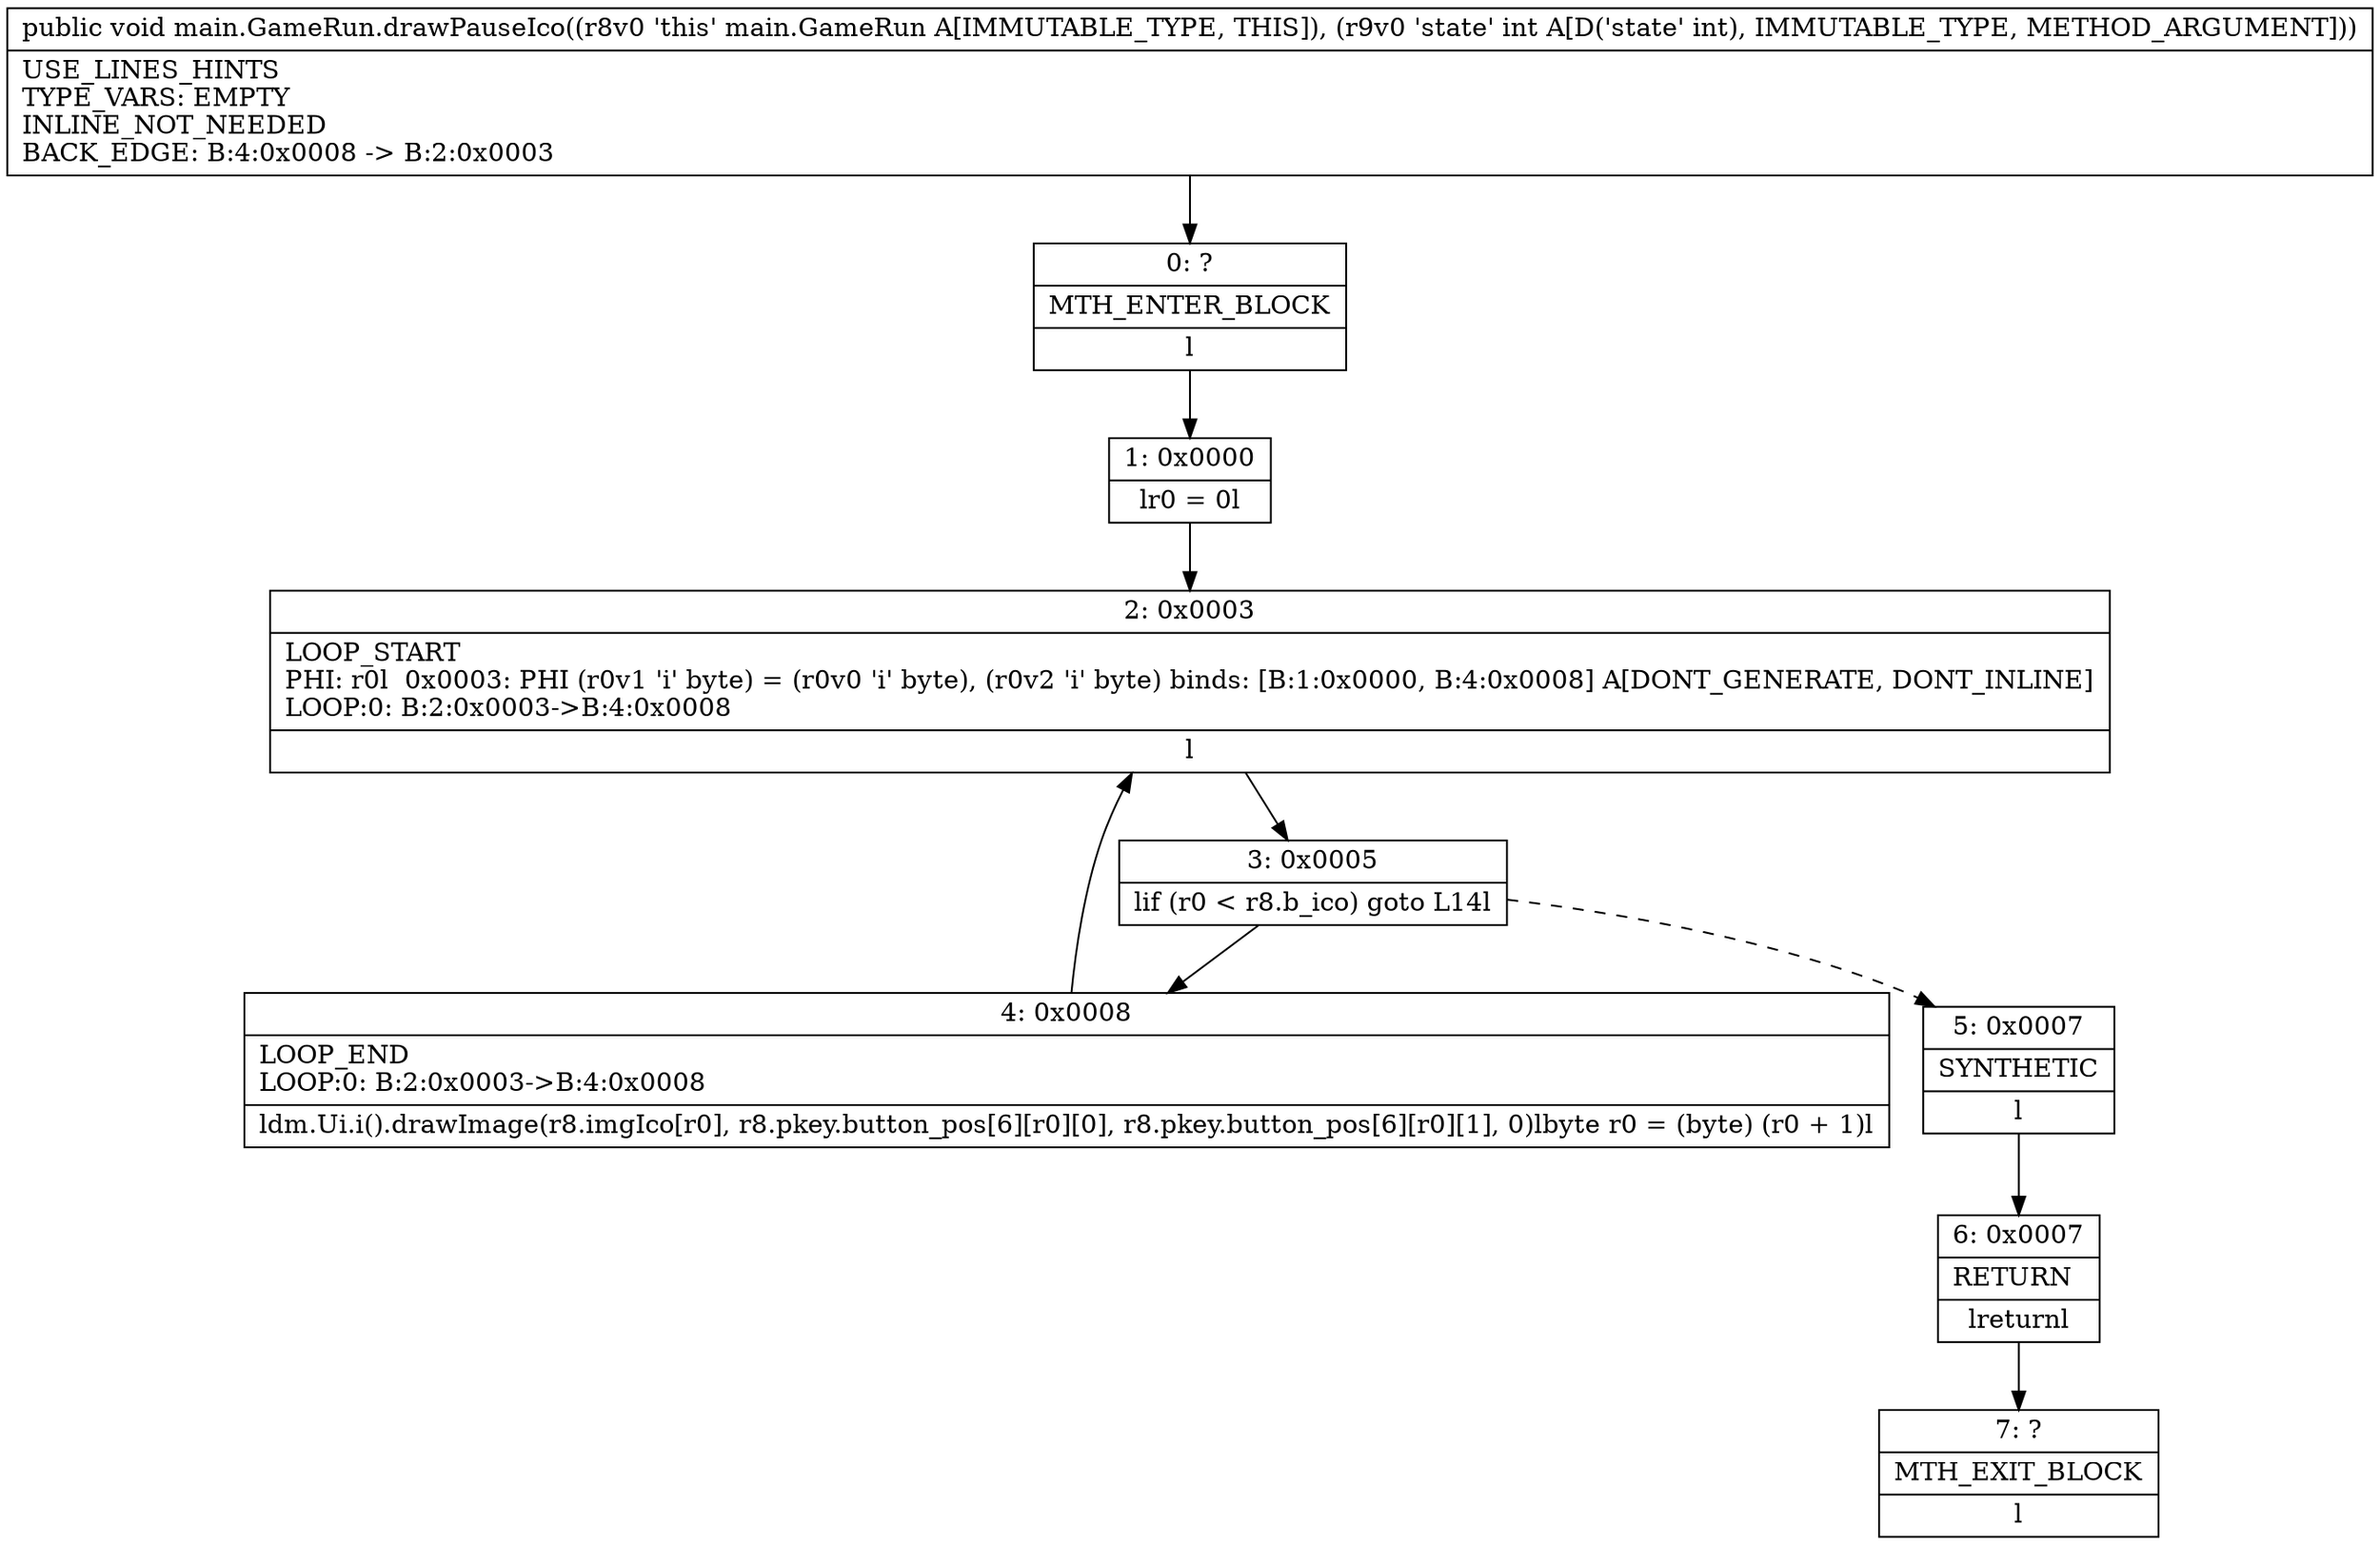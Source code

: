 digraph "CFG formain.GameRun.drawPauseIco(I)V" {
Node_0 [shape=record,label="{0\:\ ?|MTH_ENTER_BLOCK\l|l}"];
Node_1 [shape=record,label="{1\:\ 0x0000|lr0 = 0l}"];
Node_2 [shape=record,label="{2\:\ 0x0003|LOOP_START\lPHI: r0l  0x0003: PHI (r0v1 'i' byte) = (r0v0 'i' byte), (r0v2 'i' byte) binds: [B:1:0x0000, B:4:0x0008] A[DONT_GENERATE, DONT_INLINE]\lLOOP:0: B:2:0x0003\-\>B:4:0x0008\l|l}"];
Node_3 [shape=record,label="{3\:\ 0x0005|lif (r0 \< r8.b_ico) goto L14l}"];
Node_4 [shape=record,label="{4\:\ 0x0008|LOOP_END\lLOOP:0: B:2:0x0003\-\>B:4:0x0008\l|ldm.Ui.i().drawImage(r8.imgIco[r0], r8.pkey.button_pos[6][r0][0], r8.pkey.button_pos[6][r0][1], 0)lbyte r0 = (byte) (r0 + 1)l}"];
Node_5 [shape=record,label="{5\:\ 0x0007|SYNTHETIC\l|l}"];
Node_6 [shape=record,label="{6\:\ 0x0007|RETURN\l|lreturnl}"];
Node_7 [shape=record,label="{7\:\ ?|MTH_EXIT_BLOCK\l|l}"];
MethodNode[shape=record,label="{public void main.GameRun.drawPauseIco((r8v0 'this' main.GameRun A[IMMUTABLE_TYPE, THIS]), (r9v0 'state' int A[D('state' int), IMMUTABLE_TYPE, METHOD_ARGUMENT]))  | USE_LINES_HINTS\lTYPE_VARS: EMPTY\lINLINE_NOT_NEEDED\lBACK_EDGE: B:4:0x0008 \-\> B:2:0x0003\l}"];
MethodNode -> Node_0;
Node_0 -> Node_1;
Node_1 -> Node_2;
Node_2 -> Node_3;
Node_3 -> Node_4;
Node_3 -> Node_5[style=dashed];
Node_4 -> Node_2;
Node_5 -> Node_6;
Node_6 -> Node_7;
}

